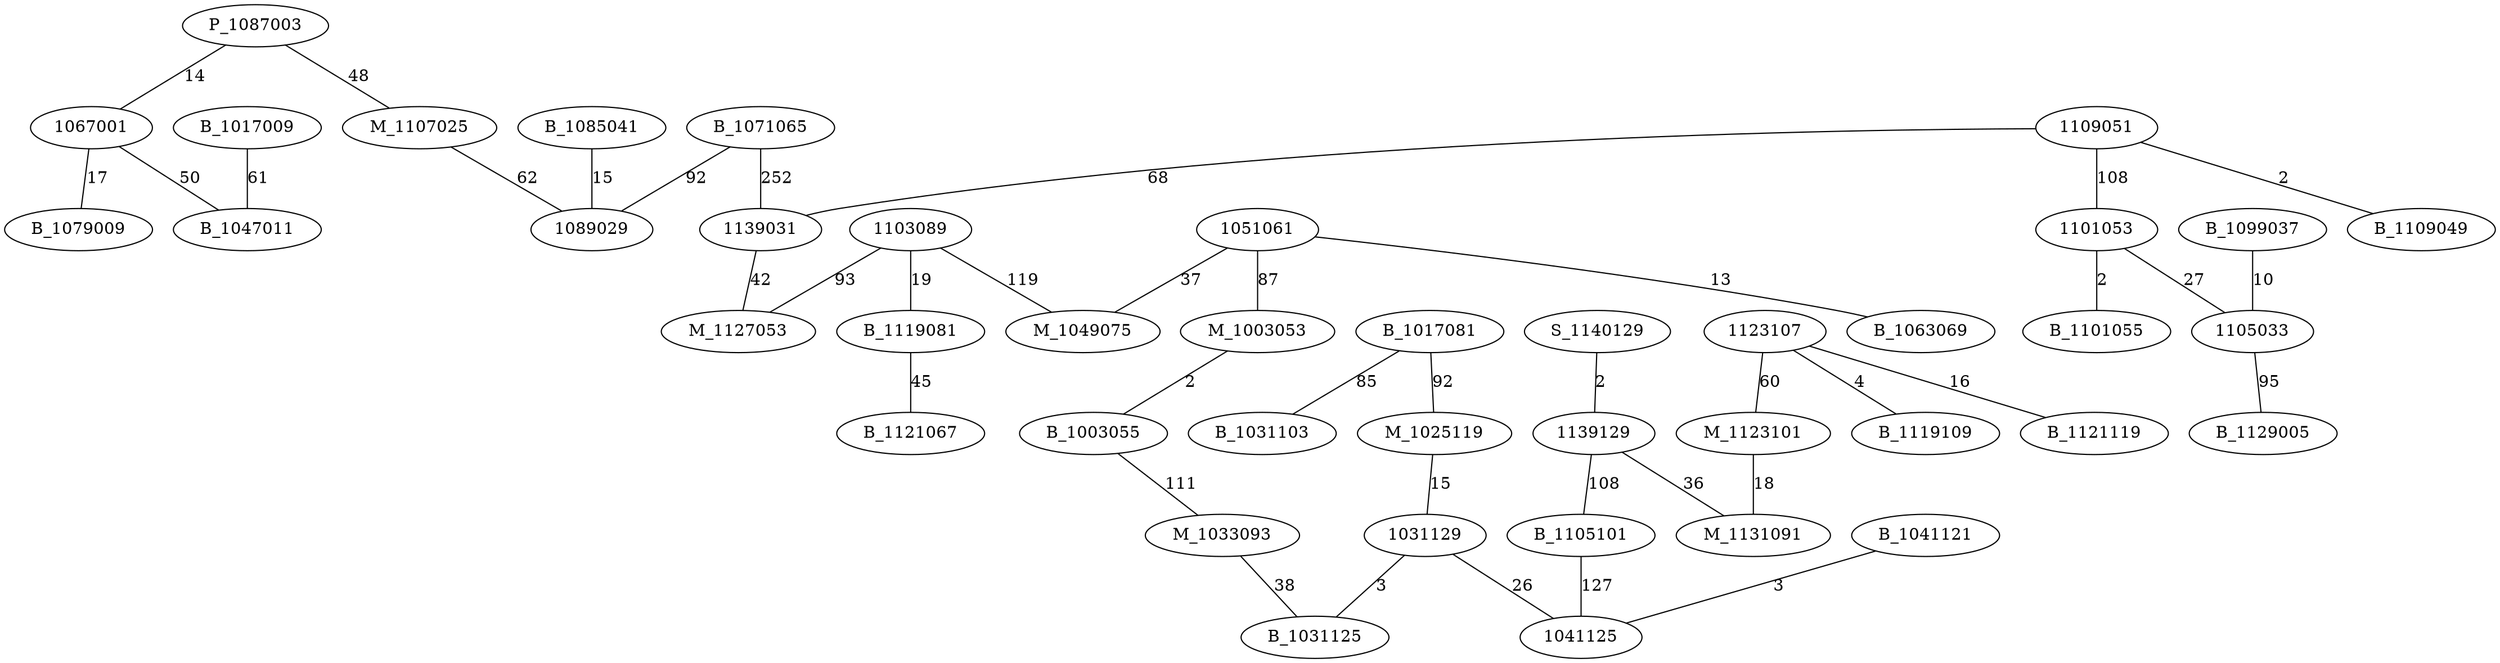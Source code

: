 graph chemin {

	P_1087003 -- 1067001 [label=14]
	P_1087003 -- M_1107025 [label=48]
	1103089 -- B_1119081 [label=19]
	1103089 -- M_1127053 [label=93]
	1103089 -- M_1049075 [label=119]
	B_1071065 -- 1089029 [label=92]
	B_1071065 -- 1139031 [label=252]
	1067001 -- B_1079009 [label=17]
	1067001 -- B_1047011 [label=50]
	1051061 -- M_1049075 [label=37]
	1051061 -- M_1003053 [label=87]
	1051061 -- B_1063069 [label=13]
	S_1140129 -- 1139129 [label=2]
	1109051 -- 1139031 [label=68]
	1109051 -- 1101053 [label=108]
	1109051 -- B_1109049 [label=2]
	B_1017081 -- M_1025119 [label=92]
	B_1017081 -- B_1031103 [label=85]
	B_1017009 -- B_1047011 [label=61]
	1123107 -- B_1119109 [label=4]
	1123107 -- M_1123101 [label=60]
	1123107 -- B_1121119 [label=16]
	1139129 -- M_1131091 [label=36]
	1139129 -- B_1105101 [label=108]
	M_1123101 -- M_1131091 [label=18]
	B_1119081 -- B_1121067 [label=45]
	1139031 -- M_1127053 [label=42]
	B_1085041 -- 1089029 [label=15]
	B_1105101 -- 1041125 [label=127]
	M_1025119 -- 1031129 [label=15]
	M_1003053 -- B_1003055 [label=2]
	B_1003055 -- M_1033093 [label=111]
	1101053 -- 1105033 [label=27]
	1101053 -- B_1101055 [label=2]
	M_1107025 -- 1089029 [label=62]
	M_1033093 -- B_1031125 [label=38]
	B_1099037 -- 1105033 [label=10]
	1105033 -- B_1129005 [label=95]
	1031129 -- B_1031125 [label=3]
	1031129 -- 1041125 [label=26]
	B_1041121 -- 1041125 [label=3]

}
